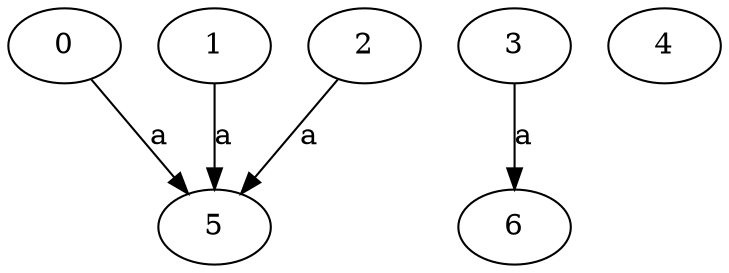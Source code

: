 strict digraph  {
5;
6;
0;
1;
2;
3;
4;
0 -> 5  [label=a];
1 -> 5  [label=a];
2 -> 5  [label=a];
3 -> 6  [label=a];
}

